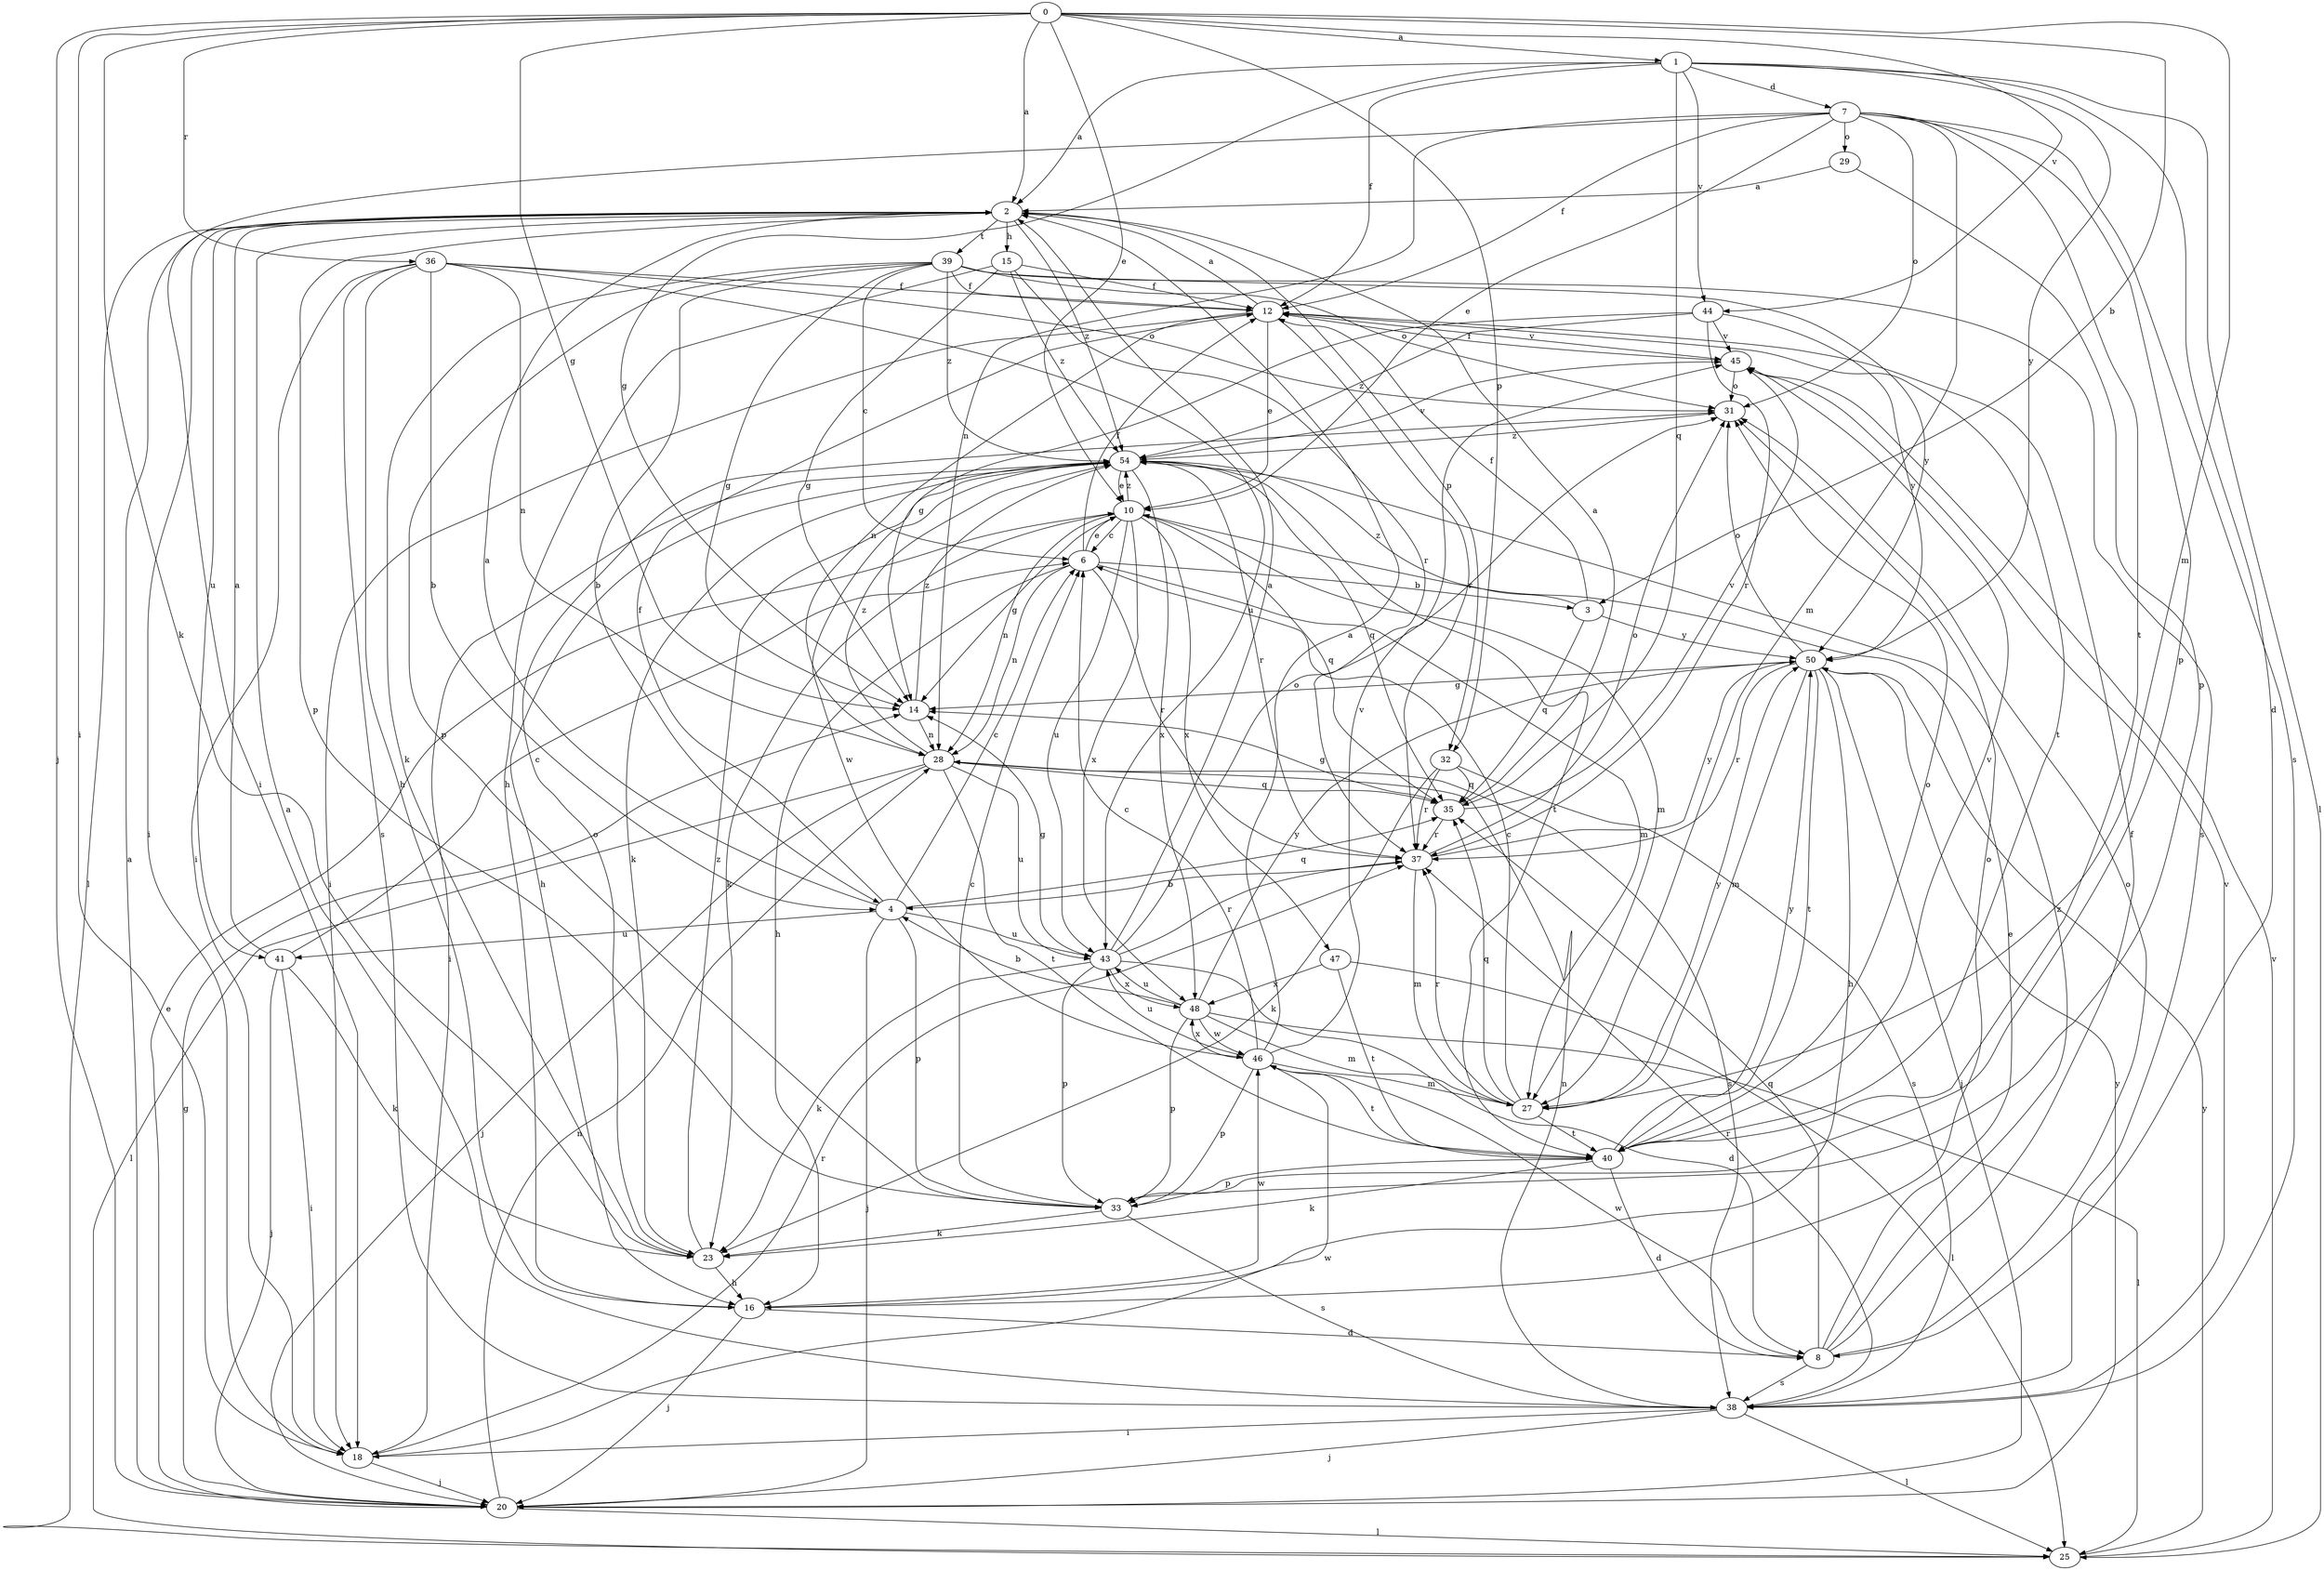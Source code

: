 strict digraph  {
0;
1;
2;
3;
4;
6;
7;
8;
10;
12;
14;
15;
16;
18;
20;
23;
25;
27;
28;
29;
31;
32;
33;
35;
36;
37;
38;
39;
40;
41;
43;
44;
45;
46;
47;
48;
50;
54;
0 -> 1  [label=a];
0 -> 2  [label=a];
0 -> 3  [label=b];
0 -> 10  [label=e];
0 -> 14  [label=g];
0 -> 18  [label=i];
0 -> 20  [label=j];
0 -> 23  [label=k];
0 -> 27  [label=m];
0 -> 32  [label=p];
0 -> 36  [label=r];
0 -> 44  [label=v];
1 -> 2  [label=a];
1 -> 7  [label=d];
1 -> 8  [label=d];
1 -> 12  [label=f];
1 -> 14  [label=g];
1 -> 25  [label=l];
1 -> 35  [label=q];
1 -> 44  [label=v];
1 -> 50  [label=y];
2 -> 15  [label=h];
2 -> 18  [label=i];
2 -> 25  [label=l];
2 -> 32  [label=p];
2 -> 33  [label=p];
2 -> 39  [label=t];
2 -> 41  [label=u];
2 -> 54  [label=z];
3 -> 12  [label=f];
3 -> 35  [label=q];
3 -> 50  [label=y];
3 -> 54  [label=z];
4 -> 2  [label=a];
4 -> 6  [label=c];
4 -> 12  [label=f];
4 -> 20  [label=j];
4 -> 33  [label=p];
4 -> 35  [label=q];
4 -> 41  [label=u];
4 -> 43  [label=u];
6 -> 3  [label=b];
6 -> 10  [label=e];
6 -> 12  [label=f];
6 -> 16  [label=h];
6 -> 27  [label=m];
6 -> 28  [label=n];
6 -> 37  [label=r];
7 -> 10  [label=e];
7 -> 12  [label=f];
7 -> 18  [label=i];
7 -> 27  [label=m];
7 -> 28  [label=n];
7 -> 29  [label=o];
7 -> 31  [label=o];
7 -> 33  [label=p];
7 -> 38  [label=s];
7 -> 40  [label=t];
8 -> 10  [label=e];
8 -> 12  [label=f];
8 -> 31  [label=o];
8 -> 35  [label=q];
8 -> 38  [label=s];
8 -> 46  [label=w];
8 -> 54  [label=z];
10 -> 6  [label=c];
10 -> 14  [label=g];
10 -> 23  [label=k];
10 -> 27  [label=m];
10 -> 28  [label=n];
10 -> 35  [label=q];
10 -> 43  [label=u];
10 -> 47  [label=x];
10 -> 48  [label=x];
10 -> 54  [label=z];
12 -> 2  [label=a];
12 -> 10  [label=e];
12 -> 18  [label=i];
12 -> 28  [label=n];
12 -> 37  [label=r];
12 -> 40  [label=t];
12 -> 45  [label=v];
14 -> 28  [label=n];
14 -> 54  [label=z];
15 -> 12  [label=f];
15 -> 14  [label=g];
15 -> 16  [label=h];
15 -> 37  [label=r];
15 -> 54  [label=z];
16 -> 8  [label=d];
16 -> 20  [label=j];
16 -> 31  [label=o];
16 -> 46  [label=w];
18 -> 20  [label=j];
18 -> 37  [label=r];
18 -> 46  [label=w];
20 -> 2  [label=a];
20 -> 10  [label=e];
20 -> 14  [label=g];
20 -> 25  [label=l];
20 -> 28  [label=n];
20 -> 50  [label=y];
23 -> 16  [label=h];
23 -> 31  [label=o];
23 -> 54  [label=z];
25 -> 45  [label=v];
25 -> 50  [label=y];
27 -> 6  [label=c];
27 -> 35  [label=q];
27 -> 37  [label=r];
27 -> 40  [label=t];
27 -> 50  [label=y];
28 -> 20  [label=j];
28 -> 25  [label=l];
28 -> 35  [label=q];
28 -> 38  [label=s];
28 -> 40  [label=t];
28 -> 43  [label=u];
28 -> 54  [label=z];
29 -> 2  [label=a];
29 -> 33  [label=p];
31 -> 54  [label=z];
32 -> 23  [label=k];
32 -> 35  [label=q];
32 -> 37  [label=r];
32 -> 38  [label=s];
33 -> 6  [label=c];
33 -> 23  [label=k];
33 -> 38  [label=s];
35 -> 2  [label=a];
35 -> 14  [label=g];
35 -> 37  [label=r];
35 -> 45  [label=v];
36 -> 4  [label=b];
36 -> 12  [label=f];
36 -> 16  [label=h];
36 -> 18  [label=i];
36 -> 28  [label=n];
36 -> 31  [label=o];
36 -> 38  [label=s];
36 -> 43  [label=u];
37 -> 4  [label=b];
37 -> 27  [label=m];
37 -> 31  [label=o];
37 -> 50  [label=y];
38 -> 2  [label=a];
38 -> 18  [label=i];
38 -> 20  [label=j];
38 -> 25  [label=l];
38 -> 28  [label=n];
38 -> 37  [label=r];
38 -> 45  [label=v];
39 -> 4  [label=b];
39 -> 6  [label=c];
39 -> 12  [label=f];
39 -> 14  [label=g];
39 -> 23  [label=k];
39 -> 31  [label=o];
39 -> 33  [label=p];
39 -> 38  [label=s];
39 -> 50  [label=y];
39 -> 54  [label=z];
40 -> 8  [label=d];
40 -> 23  [label=k];
40 -> 31  [label=o];
40 -> 33  [label=p];
40 -> 45  [label=v];
40 -> 50  [label=y];
41 -> 2  [label=a];
41 -> 6  [label=c];
41 -> 18  [label=i];
41 -> 20  [label=j];
41 -> 23  [label=k];
43 -> 2  [label=a];
43 -> 8  [label=d];
43 -> 14  [label=g];
43 -> 23  [label=k];
43 -> 31  [label=o];
43 -> 33  [label=p];
43 -> 37  [label=r];
43 -> 48  [label=x];
44 -> 14  [label=g];
44 -> 37  [label=r];
44 -> 45  [label=v];
44 -> 50  [label=y];
44 -> 54  [label=z];
45 -> 12  [label=f];
45 -> 31  [label=o];
46 -> 2  [label=a];
46 -> 6  [label=c];
46 -> 27  [label=m];
46 -> 33  [label=p];
46 -> 40  [label=t];
46 -> 43  [label=u];
46 -> 45  [label=v];
46 -> 48  [label=x];
47 -> 25  [label=l];
47 -> 40  [label=t];
47 -> 48  [label=x];
48 -> 4  [label=b];
48 -> 25  [label=l];
48 -> 27  [label=m];
48 -> 33  [label=p];
48 -> 43  [label=u];
48 -> 46  [label=w];
48 -> 50  [label=y];
50 -> 14  [label=g];
50 -> 16  [label=h];
50 -> 20  [label=j];
50 -> 27  [label=m];
50 -> 31  [label=o];
50 -> 37  [label=r];
50 -> 40  [label=t];
54 -> 10  [label=e];
54 -> 16  [label=h];
54 -> 18  [label=i];
54 -> 23  [label=k];
54 -> 35  [label=q];
54 -> 37  [label=r];
54 -> 40  [label=t];
54 -> 45  [label=v];
54 -> 46  [label=w];
54 -> 48  [label=x];
}
